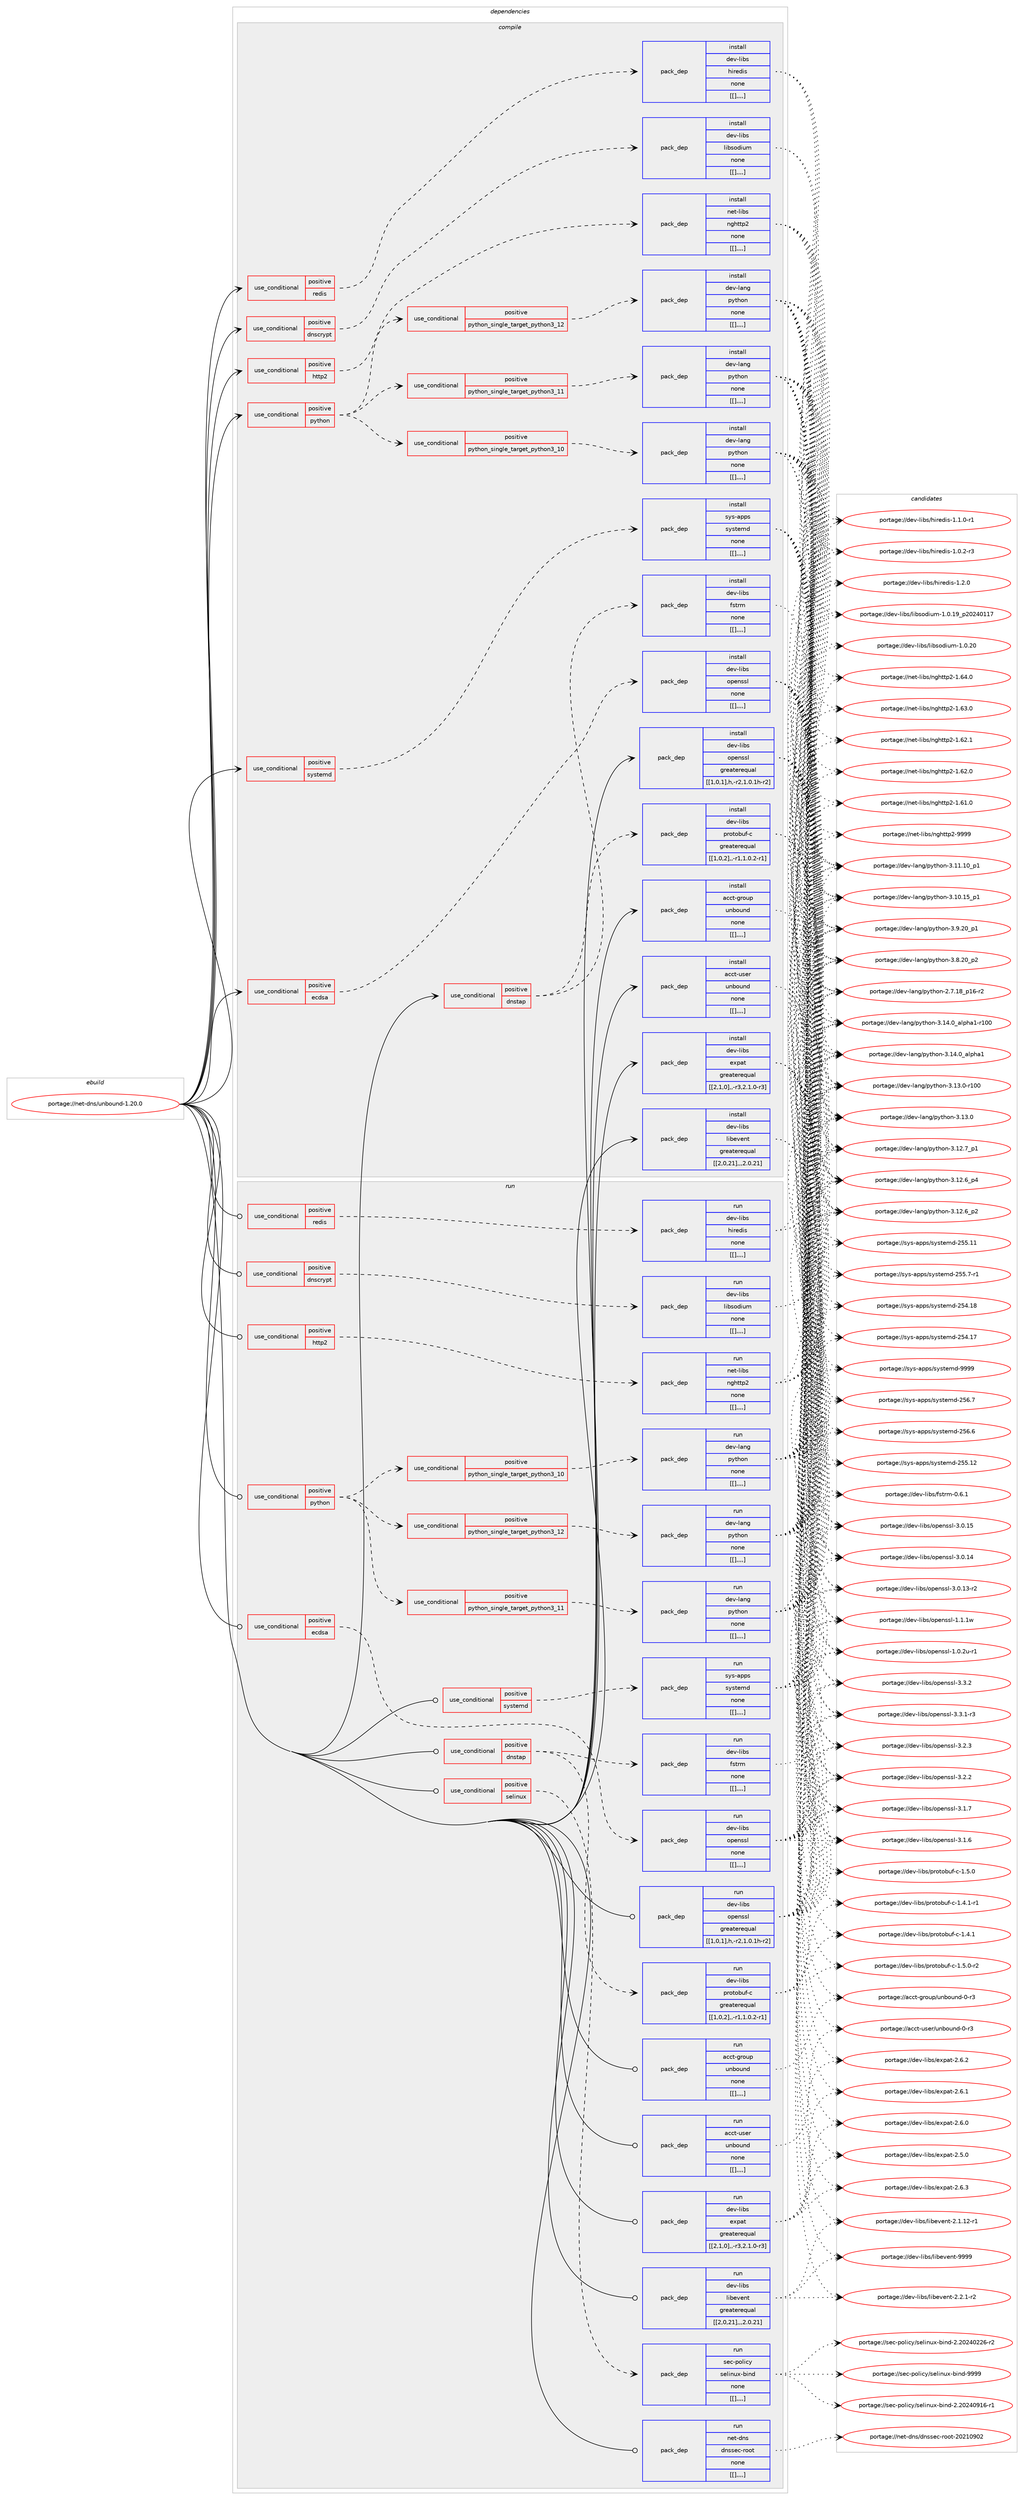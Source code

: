 digraph prolog {

# *************
# Graph options
# *************

newrank=true;
concentrate=true;
compound=true;
graph [rankdir=LR,fontname=Helvetica,fontsize=10,ranksep=1.5];#, ranksep=2.5, nodesep=0.2];
edge  [arrowhead=vee];
node  [fontname=Helvetica,fontsize=10];

# **********
# The ebuild
# **********

subgraph cluster_leftcol {
color=gray;
label=<<i>ebuild</i>>;
id [label="portage://net-dns/unbound-1.20.0", color=red, width=4, href="../net-dns/unbound-1.20.0.svg"];
}

# ****************
# The dependencies
# ****************

subgraph cluster_midcol {
color=gray;
label=<<i>dependencies</i>>;
subgraph cluster_compile {
fillcolor="#eeeeee";
style=filled;
label=<<i>compile</i>>;
subgraph cond96614 {
dependency370326 [label=<<TABLE BORDER="0" CELLBORDER="1" CELLSPACING="0" CELLPADDING="4"><TR><TD ROWSPAN="3" CELLPADDING="10">use_conditional</TD></TR><TR><TD>positive</TD></TR><TR><TD>dnscrypt</TD></TR></TABLE>>, shape=none, color=red];
subgraph pack270837 {
dependency370350 [label=<<TABLE BORDER="0" CELLBORDER="1" CELLSPACING="0" CELLPADDING="4" WIDTH="220"><TR><TD ROWSPAN="6" CELLPADDING="30">pack_dep</TD></TR><TR><TD WIDTH="110">install</TD></TR><TR><TD>dev-libs</TD></TR><TR><TD>libsodium</TD></TR><TR><TD>none</TD></TR><TR><TD>[[],,,,]</TD></TR></TABLE>>, shape=none, color=blue];
}
dependency370326:e -> dependency370350:w [weight=20,style="dashed",arrowhead="vee"];
}
id:e -> dependency370326:w [weight=20,style="solid",arrowhead="vee"];
subgraph cond96626 {
dependency370406 [label=<<TABLE BORDER="0" CELLBORDER="1" CELLSPACING="0" CELLPADDING="4"><TR><TD ROWSPAN="3" CELLPADDING="10">use_conditional</TD></TR><TR><TD>positive</TD></TR><TR><TD>dnstap</TD></TR></TABLE>>, shape=none, color=red];
subgraph pack270899 {
dependency370478 [label=<<TABLE BORDER="0" CELLBORDER="1" CELLSPACING="0" CELLPADDING="4" WIDTH="220"><TR><TD ROWSPAN="6" CELLPADDING="30">pack_dep</TD></TR><TR><TD WIDTH="110">install</TD></TR><TR><TD>dev-libs</TD></TR><TR><TD>fstrm</TD></TR><TR><TD>none</TD></TR><TR><TD>[[],,,,]</TD></TR></TABLE>>, shape=none, color=blue];
}
dependency370406:e -> dependency370478:w [weight=20,style="dashed",arrowhead="vee"];
subgraph pack270961 {
dependency370596 [label=<<TABLE BORDER="0" CELLBORDER="1" CELLSPACING="0" CELLPADDING="4" WIDTH="220"><TR><TD ROWSPAN="6" CELLPADDING="30">pack_dep</TD></TR><TR><TD WIDTH="110">install</TD></TR><TR><TD>dev-libs</TD></TR><TR><TD>protobuf-c</TD></TR><TR><TD>greaterequal</TD></TR><TR><TD>[[1,0,2],,-r1,1.0.2-r1]</TD></TR></TABLE>>, shape=none, color=blue];
}
dependency370406:e -> dependency370596:w [weight=20,style="dashed",arrowhead="vee"];
}
id:e -> dependency370406:w [weight=20,style="solid",arrowhead="vee"];
subgraph cond96737 {
dependency370623 [label=<<TABLE BORDER="0" CELLBORDER="1" CELLSPACING="0" CELLPADDING="4"><TR><TD ROWSPAN="3" CELLPADDING="10">use_conditional</TD></TR><TR><TD>positive</TD></TR><TR><TD>ecdsa</TD></TR></TABLE>>, shape=none, color=red];
subgraph pack271025 {
dependency370648 [label=<<TABLE BORDER="0" CELLBORDER="1" CELLSPACING="0" CELLPADDING="4" WIDTH="220"><TR><TD ROWSPAN="6" CELLPADDING="30">pack_dep</TD></TR><TR><TD WIDTH="110">install</TD></TR><TR><TD>dev-libs</TD></TR><TR><TD>openssl</TD></TR><TR><TD>none</TD></TR><TR><TD>[[],,,,]</TD></TR></TABLE>>, shape=none, color=blue];
}
dependency370623:e -> dependency370648:w [weight=20,style="dashed",arrowhead="vee"];
}
id:e -> dependency370623:w [weight=20,style="solid",arrowhead="vee"];
subgraph cond96761 {
dependency370700 [label=<<TABLE BORDER="0" CELLBORDER="1" CELLSPACING="0" CELLPADDING="4"><TR><TD ROWSPAN="3" CELLPADDING="10">use_conditional</TD></TR><TR><TD>positive</TD></TR><TR><TD>http2</TD></TR></TABLE>>, shape=none, color=red];
subgraph pack271069 {
dependency370751 [label=<<TABLE BORDER="0" CELLBORDER="1" CELLSPACING="0" CELLPADDING="4" WIDTH="220"><TR><TD ROWSPAN="6" CELLPADDING="30">pack_dep</TD></TR><TR><TD WIDTH="110">install</TD></TR><TR><TD>net-libs</TD></TR><TR><TD>nghttp2</TD></TR><TR><TD>none</TD></TR><TR><TD>[[],,,,]</TD></TR></TABLE>>, shape=none, color=blue];
}
dependency370700:e -> dependency370751:w [weight=20,style="dashed",arrowhead="vee"];
}
id:e -> dependency370700:w [weight=20,style="solid",arrowhead="vee"];
subgraph cond96795 {
dependency370787 [label=<<TABLE BORDER="0" CELLBORDER="1" CELLSPACING="0" CELLPADDING="4"><TR><TD ROWSPAN="3" CELLPADDING="10">use_conditional</TD></TR><TR><TD>positive</TD></TR><TR><TD>python</TD></TR></TABLE>>, shape=none, color=red];
subgraph cond96806 {
dependency370789 [label=<<TABLE BORDER="0" CELLBORDER="1" CELLSPACING="0" CELLPADDING="4"><TR><TD ROWSPAN="3" CELLPADDING="10">use_conditional</TD></TR><TR><TD>positive</TD></TR><TR><TD>python_single_target_python3_10</TD></TR></TABLE>>, shape=none, color=red];
subgraph pack271127 {
dependency370811 [label=<<TABLE BORDER="0" CELLBORDER="1" CELLSPACING="0" CELLPADDING="4" WIDTH="220"><TR><TD ROWSPAN="6" CELLPADDING="30">pack_dep</TD></TR><TR><TD WIDTH="110">install</TD></TR><TR><TD>dev-lang</TD></TR><TR><TD>python</TD></TR><TR><TD>none</TD></TR><TR><TD>[[],,,,]</TD></TR></TABLE>>, shape=none, color=blue];
}
dependency370789:e -> dependency370811:w [weight=20,style="dashed",arrowhead="vee"];
}
dependency370787:e -> dependency370789:w [weight=20,style="dashed",arrowhead="vee"];
subgraph cond96837 {
dependency370924 [label=<<TABLE BORDER="0" CELLBORDER="1" CELLSPACING="0" CELLPADDING="4"><TR><TD ROWSPAN="3" CELLPADDING="10">use_conditional</TD></TR><TR><TD>positive</TD></TR><TR><TD>python_single_target_python3_11</TD></TR></TABLE>>, shape=none, color=red];
subgraph pack271201 {
dependency371019 [label=<<TABLE BORDER="0" CELLBORDER="1" CELLSPACING="0" CELLPADDING="4" WIDTH="220"><TR><TD ROWSPAN="6" CELLPADDING="30">pack_dep</TD></TR><TR><TD WIDTH="110">install</TD></TR><TR><TD>dev-lang</TD></TR><TR><TD>python</TD></TR><TR><TD>none</TD></TR><TR><TD>[[],,,,]</TD></TR></TABLE>>, shape=none, color=blue];
}
dependency370924:e -> dependency371019:w [weight=20,style="dashed",arrowhead="vee"];
}
dependency370787:e -> dependency370924:w [weight=20,style="dashed",arrowhead="vee"];
subgraph cond96919 {
dependency371114 [label=<<TABLE BORDER="0" CELLBORDER="1" CELLSPACING="0" CELLPADDING="4"><TR><TD ROWSPAN="3" CELLPADDING="10">use_conditional</TD></TR><TR><TD>positive</TD></TR><TR><TD>python_single_target_python3_12</TD></TR></TABLE>>, shape=none, color=red];
subgraph pack271319 {
dependency371133 [label=<<TABLE BORDER="0" CELLBORDER="1" CELLSPACING="0" CELLPADDING="4" WIDTH="220"><TR><TD ROWSPAN="6" CELLPADDING="30">pack_dep</TD></TR><TR><TD WIDTH="110">install</TD></TR><TR><TD>dev-lang</TD></TR><TR><TD>python</TD></TR><TR><TD>none</TD></TR><TR><TD>[[],,,,]</TD></TR></TABLE>>, shape=none, color=blue];
}
dependency371114:e -> dependency371133:w [weight=20,style="dashed",arrowhead="vee"];
}
dependency370787:e -> dependency371114:w [weight=20,style="dashed",arrowhead="vee"];
}
id:e -> dependency370787:w [weight=20,style="solid",arrowhead="vee"];
subgraph cond96934 {
dependency371142 [label=<<TABLE BORDER="0" CELLBORDER="1" CELLSPACING="0" CELLPADDING="4"><TR><TD ROWSPAN="3" CELLPADDING="10">use_conditional</TD></TR><TR><TD>positive</TD></TR><TR><TD>redis</TD></TR></TABLE>>, shape=none, color=red];
subgraph pack271328 {
dependency371161 [label=<<TABLE BORDER="0" CELLBORDER="1" CELLSPACING="0" CELLPADDING="4" WIDTH="220"><TR><TD ROWSPAN="6" CELLPADDING="30">pack_dep</TD></TR><TR><TD WIDTH="110">install</TD></TR><TR><TD>dev-libs</TD></TR><TR><TD>hiredis</TD></TR><TR><TD>none</TD></TR><TR><TD>[[],,,,]</TD></TR></TABLE>>, shape=none, color=blue];
}
dependency371142:e -> dependency371161:w [weight=20,style="dashed",arrowhead="vee"];
}
id:e -> dependency371142:w [weight=20,style="solid",arrowhead="vee"];
subgraph cond96949 {
dependency371170 [label=<<TABLE BORDER="0" CELLBORDER="1" CELLSPACING="0" CELLPADDING="4"><TR><TD ROWSPAN="3" CELLPADDING="10">use_conditional</TD></TR><TR><TD>positive</TD></TR><TR><TD>systemd</TD></TR></TABLE>>, shape=none, color=red];
subgraph pack271356 {
dependency371190 [label=<<TABLE BORDER="0" CELLBORDER="1" CELLSPACING="0" CELLPADDING="4" WIDTH="220"><TR><TD ROWSPAN="6" CELLPADDING="30">pack_dep</TD></TR><TR><TD WIDTH="110">install</TD></TR><TR><TD>sys-apps</TD></TR><TR><TD>systemd</TD></TR><TR><TD>none</TD></TR><TR><TD>[[],,,,]</TD></TR></TABLE>>, shape=none, color=blue];
}
dependency371170:e -> dependency371190:w [weight=20,style="dashed",arrowhead="vee"];
}
id:e -> dependency371170:w [weight=20,style="solid",arrowhead="vee"];
subgraph pack271400 {
dependency371285 [label=<<TABLE BORDER="0" CELLBORDER="1" CELLSPACING="0" CELLPADDING="4" WIDTH="220"><TR><TD ROWSPAN="6" CELLPADDING="30">pack_dep</TD></TR><TR><TD WIDTH="110">install</TD></TR><TR><TD>acct-group</TD></TR><TR><TD>unbound</TD></TR><TR><TD>none</TD></TR><TR><TD>[[],,,,]</TD></TR></TABLE>>, shape=none, color=blue];
}
id:e -> dependency371285:w [weight=20,style="solid",arrowhead="vee"];
subgraph pack271434 {
dependency371326 [label=<<TABLE BORDER="0" CELLBORDER="1" CELLSPACING="0" CELLPADDING="4" WIDTH="220"><TR><TD ROWSPAN="6" CELLPADDING="30">pack_dep</TD></TR><TR><TD WIDTH="110">install</TD></TR><TR><TD>acct-user</TD></TR><TR><TD>unbound</TD></TR><TR><TD>none</TD></TR><TR><TD>[[],,,,]</TD></TR></TABLE>>, shape=none, color=blue];
}
id:e -> dependency371326:w [weight=20,style="solid",arrowhead="vee"];
subgraph pack271463 {
dependency371385 [label=<<TABLE BORDER="0" CELLBORDER="1" CELLSPACING="0" CELLPADDING="4" WIDTH="220"><TR><TD ROWSPAN="6" CELLPADDING="30">pack_dep</TD></TR><TR><TD WIDTH="110">install</TD></TR><TR><TD>dev-libs</TD></TR><TR><TD>expat</TD></TR><TR><TD>greaterequal</TD></TR><TR><TD>[[2,1,0],,-r3,2.1.0-r3]</TD></TR></TABLE>>, shape=none, color=blue];
}
id:e -> dependency371385:w [weight=20,style="solid",arrowhead="vee"];
subgraph pack271495 {
dependency371410 [label=<<TABLE BORDER="0" CELLBORDER="1" CELLSPACING="0" CELLPADDING="4" WIDTH="220"><TR><TD ROWSPAN="6" CELLPADDING="30">pack_dep</TD></TR><TR><TD WIDTH="110">install</TD></TR><TR><TD>dev-libs</TD></TR><TR><TD>libevent</TD></TR><TR><TD>greaterequal</TD></TR><TR><TD>[[2,0,21],,,2.0.21]</TD></TR></TABLE>>, shape=none, color=blue];
}
id:e -> dependency371410:w [weight=20,style="solid",arrowhead="vee"];
subgraph pack271568 {
dependency371508 [label=<<TABLE BORDER="0" CELLBORDER="1" CELLSPACING="0" CELLPADDING="4" WIDTH="220"><TR><TD ROWSPAN="6" CELLPADDING="30">pack_dep</TD></TR><TR><TD WIDTH="110">install</TD></TR><TR><TD>dev-libs</TD></TR><TR><TD>openssl</TD></TR><TR><TD>greaterequal</TD></TR><TR><TD>[[1,0,1],h,-r2,1.0.1h-r2]</TD></TR></TABLE>>, shape=none, color=blue];
}
id:e -> dependency371508:w [weight=20,style="solid",arrowhead="vee"];
}
subgraph cluster_compileandrun {
fillcolor="#eeeeee";
style=filled;
label=<<i>compile and run</i>>;
}
subgraph cluster_run {
fillcolor="#eeeeee";
style=filled;
label=<<i>run</i>>;
subgraph cond97047 {
dependency371525 [label=<<TABLE BORDER="0" CELLBORDER="1" CELLSPACING="0" CELLPADDING="4"><TR><TD ROWSPAN="3" CELLPADDING="10">use_conditional</TD></TR><TR><TD>positive</TD></TR><TR><TD>dnscrypt</TD></TR></TABLE>>, shape=none, color=red];
subgraph pack271593 {
dependency371528 [label=<<TABLE BORDER="0" CELLBORDER="1" CELLSPACING="0" CELLPADDING="4" WIDTH="220"><TR><TD ROWSPAN="6" CELLPADDING="30">pack_dep</TD></TR><TR><TD WIDTH="110">run</TD></TR><TR><TD>dev-libs</TD></TR><TR><TD>libsodium</TD></TR><TR><TD>none</TD></TR><TR><TD>[[],,,,]</TD></TR></TABLE>>, shape=none, color=blue];
}
dependency371525:e -> dependency371528:w [weight=20,style="dashed",arrowhead="vee"];
}
id:e -> dependency371525:w [weight=20,style="solid",arrowhead="odot"];
subgraph cond97052 {
dependency371532 [label=<<TABLE BORDER="0" CELLBORDER="1" CELLSPACING="0" CELLPADDING="4"><TR><TD ROWSPAN="3" CELLPADDING="10">use_conditional</TD></TR><TR><TD>positive</TD></TR><TR><TD>dnstap</TD></TR></TABLE>>, shape=none, color=red];
subgraph pack271598 {
dependency371561 [label=<<TABLE BORDER="0" CELLBORDER="1" CELLSPACING="0" CELLPADDING="4" WIDTH="220"><TR><TD ROWSPAN="6" CELLPADDING="30">pack_dep</TD></TR><TR><TD WIDTH="110">run</TD></TR><TR><TD>dev-libs</TD></TR><TR><TD>fstrm</TD></TR><TR><TD>none</TD></TR><TR><TD>[[],,,,]</TD></TR></TABLE>>, shape=none, color=blue];
}
dependency371532:e -> dependency371561:w [weight=20,style="dashed",arrowhead="vee"];
subgraph pack271633 {
dependency371581 [label=<<TABLE BORDER="0" CELLBORDER="1" CELLSPACING="0" CELLPADDING="4" WIDTH="220"><TR><TD ROWSPAN="6" CELLPADDING="30">pack_dep</TD></TR><TR><TD WIDTH="110">run</TD></TR><TR><TD>dev-libs</TD></TR><TR><TD>protobuf-c</TD></TR><TR><TD>greaterequal</TD></TR><TR><TD>[[1,0,2],,-r1,1.0.2-r1]</TD></TR></TABLE>>, shape=none, color=blue];
}
dependency371532:e -> dependency371581:w [weight=20,style="dashed",arrowhead="vee"];
}
id:e -> dependency371532:w [weight=20,style="solid",arrowhead="odot"];
subgraph cond97065 {
dependency371627 [label=<<TABLE BORDER="0" CELLBORDER="1" CELLSPACING="0" CELLPADDING="4"><TR><TD ROWSPAN="3" CELLPADDING="10">use_conditional</TD></TR><TR><TD>positive</TD></TR><TR><TD>ecdsa</TD></TR></TABLE>>, shape=none, color=red];
subgraph pack271673 {
dependency371662 [label=<<TABLE BORDER="0" CELLBORDER="1" CELLSPACING="0" CELLPADDING="4" WIDTH="220"><TR><TD ROWSPAN="6" CELLPADDING="30">pack_dep</TD></TR><TR><TD WIDTH="110">run</TD></TR><TR><TD>dev-libs</TD></TR><TR><TD>openssl</TD></TR><TR><TD>none</TD></TR><TR><TD>[[],,,,]</TD></TR></TABLE>>, shape=none, color=blue];
}
dependency371627:e -> dependency371662:w [weight=20,style="dashed",arrowhead="vee"];
}
id:e -> dependency371627:w [weight=20,style="solid",arrowhead="odot"];
subgraph cond97101 {
dependency371705 [label=<<TABLE BORDER="0" CELLBORDER="1" CELLSPACING="0" CELLPADDING="4"><TR><TD ROWSPAN="3" CELLPADDING="10">use_conditional</TD></TR><TR><TD>positive</TD></TR><TR><TD>http2</TD></TR></TABLE>>, shape=none, color=red];
subgraph pack271716 {
dependency371760 [label=<<TABLE BORDER="0" CELLBORDER="1" CELLSPACING="0" CELLPADDING="4" WIDTH="220"><TR><TD ROWSPAN="6" CELLPADDING="30">pack_dep</TD></TR><TR><TD WIDTH="110">run</TD></TR><TR><TD>net-libs</TD></TR><TR><TD>nghttp2</TD></TR><TR><TD>none</TD></TR><TR><TD>[[],,,,]</TD></TR></TABLE>>, shape=none, color=blue];
}
dependency371705:e -> dependency371760:w [weight=20,style="dashed",arrowhead="vee"];
}
id:e -> dependency371705:w [weight=20,style="solid",arrowhead="odot"];
subgraph cond97131 {
dependency371771 [label=<<TABLE BORDER="0" CELLBORDER="1" CELLSPACING="0" CELLPADDING="4"><TR><TD ROWSPAN="3" CELLPADDING="10">use_conditional</TD></TR><TR><TD>positive</TD></TR><TR><TD>python</TD></TR></TABLE>>, shape=none, color=red];
subgraph cond97133 {
dependency371823 [label=<<TABLE BORDER="0" CELLBORDER="1" CELLSPACING="0" CELLPADDING="4"><TR><TD ROWSPAN="3" CELLPADDING="10">use_conditional</TD></TR><TR><TD>positive</TD></TR><TR><TD>python_single_target_python3_10</TD></TR></TABLE>>, shape=none, color=red];
subgraph pack271784 {
dependency371824 [label=<<TABLE BORDER="0" CELLBORDER="1" CELLSPACING="0" CELLPADDING="4" WIDTH="220"><TR><TD ROWSPAN="6" CELLPADDING="30">pack_dep</TD></TR><TR><TD WIDTH="110">run</TD></TR><TR><TD>dev-lang</TD></TR><TR><TD>python</TD></TR><TR><TD>none</TD></TR><TR><TD>[[],,,,]</TD></TR></TABLE>>, shape=none, color=blue];
}
dependency371823:e -> dependency371824:w [weight=20,style="dashed",arrowhead="vee"];
}
dependency371771:e -> dependency371823:w [weight=20,style="dashed",arrowhead="vee"];
subgraph cond97153 {
dependency371826 [label=<<TABLE BORDER="0" CELLBORDER="1" CELLSPACING="0" CELLPADDING="4"><TR><TD ROWSPAN="3" CELLPADDING="10">use_conditional</TD></TR><TR><TD>positive</TD></TR><TR><TD>python_single_target_python3_11</TD></TR></TABLE>>, shape=none, color=red];
subgraph pack271789 {
dependency371841 [label=<<TABLE BORDER="0" CELLBORDER="1" CELLSPACING="0" CELLPADDING="4" WIDTH="220"><TR><TD ROWSPAN="6" CELLPADDING="30">pack_dep</TD></TR><TR><TD WIDTH="110">run</TD></TR><TR><TD>dev-lang</TD></TR><TR><TD>python</TD></TR><TR><TD>none</TD></TR><TR><TD>[[],,,,]</TD></TR></TABLE>>, shape=none, color=blue];
}
dependency371826:e -> dependency371841:w [weight=20,style="dashed",arrowhead="vee"];
}
dependency371771:e -> dependency371826:w [weight=20,style="dashed",arrowhead="vee"];
subgraph cond97164 {
dependency371877 [label=<<TABLE BORDER="0" CELLBORDER="1" CELLSPACING="0" CELLPADDING="4"><TR><TD ROWSPAN="3" CELLPADDING="10">use_conditional</TD></TR><TR><TD>positive</TD></TR><TR><TD>python_single_target_python3_12</TD></TR></TABLE>>, shape=none, color=red];
subgraph pack271833 {
dependency371912 [label=<<TABLE BORDER="0" CELLBORDER="1" CELLSPACING="0" CELLPADDING="4" WIDTH="220"><TR><TD ROWSPAN="6" CELLPADDING="30">pack_dep</TD></TR><TR><TD WIDTH="110">run</TD></TR><TR><TD>dev-lang</TD></TR><TR><TD>python</TD></TR><TR><TD>none</TD></TR><TR><TD>[[],,,,]</TD></TR></TABLE>>, shape=none, color=blue];
}
dependency371877:e -> dependency371912:w [weight=20,style="dashed",arrowhead="vee"];
}
dependency371771:e -> dependency371877:w [weight=20,style="dashed",arrowhead="vee"];
}
id:e -> dependency371771:w [weight=20,style="solid",arrowhead="odot"];
subgraph cond97186 {
dependency371934 [label=<<TABLE BORDER="0" CELLBORDER="1" CELLSPACING="0" CELLPADDING="4"><TR><TD ROWSPAN="3" CELLPADDING="10">use_conditional</TD></TR><TR><TD>positive</TD></TR><TR><TD>redis</TD></TR></TABLE>>, shape=none, color=red];
subgraph pack271853 {
dependency371937 [label=<<TABLE BORDER="0" CELLBORDER="1" CELLSPACING="0" CELLPADDING="4" WIDTH="220"><TR><TD ROWSPAN="6" CELLPADDING="30">pack_dep</TD></TR><TR><TD WIDTH="110">run</TD></TR><TR><TD>dev-libs</TD></TR><TR><TD>hiredis</TD></TR><TR><TD>none</TD></TR><TR><TD>[[],,,,]</TD></TR></TABLE>>, shape=none, color=blue];
}
dependency371934:e -> dependency371937:w [weight=20,style="dashed",arrowhead="vee"];
}
id:e -> dependency371934:w [weight=20,style="solid",arrowhead="odot"];
subgraph cond97198 {
dependency371953 [label=<<TABLE BORDER="0" CELLBORDER="1" CELLSPACING="0" CELLPADDING="4"><TR><TD ROWSPAN="3" CELLPADDING="10">use_conditional</TD></TR><TR><TD>positive</TD></TR><TR><TD>selinux</TD></TR></TABLE>>, shape=none, color=red];
subgraph pack271874 {
dependency371989 [label=<<TABLE BORDER="0" CELLBORDER="1" CELLSPACING="0" CELLPADDING="4" WIDTH="220"><TR><TD ROWSPAN="6" CELLPADDING="30">pack_dep</TD></TR><TR><TD WIDTH="110">run</TD></TR><TR><TD>sec-policy</TD></TR><TR><TD>selinux-bind</TD></TR><TR><TD>none</TD></TR><TR><TD>[[],,,,]</TD></TR></TABLE>>, shape=none, color=blue];
}
dependency371953:e -> dependency371989:w [weight=20,style="dashed",arrowhead="vee"];
}
id:e -> dependency371953:w [weight=20,style="solid",arrowhead="odot"];
subgraph cond97212 {
dependency372021 [label=<<TABLE BORDER="0" CELLBORDER="1" CELLSPACING="0" CELLPADDING="4"><TR><TD ROWSPAN="3" CELLPADDING="10">use_conditional</TD></TR><TR><TD>positive</TD></TR><TR><TD>systemd</TD></TR></TABLE>>, shape=none, color=red];
subgraph pack271913 {
dependency372045 [label=<<TABLE BORDER="0" CELLBORDER="1" CELLSPACING="0" CELLPADDING="4" WIDTH="220"><TR><TD ROWSPAN="6" CELLPADDING="30">pack_dep</TD></TR><TR><TD WIDTH="110">run</TD></TR><TR><TD>sys-apps</TD></TR><TR><TD>systemd</TD></TR><TR><TD>none</TD></TR><TR><TD>[[],,,,]</TD></TR></TABLE>>, shape=none, color=blue];
}
dependency372021:e -> dependency372045:w [weight=20,style="dashed",arrowhead="vee"];
}
id:e -> dependency372021:w [weight=20,style="solid",arrowhead="odot"];
subgraph pack271939 {
dependency372078 [label=<<TABLE BORDER="0" CELLBORDER="1" CELLSPACING="0" CELLPADDING="4" WIDTH="220"><TR><TD ROWSPAN="6" CELLPADDING="30">pack_dep</TD></TR><TR><TD WIDTH="110">run</TD></TR><TR><TD>acct-group</TD></TR><TR><TD>unbound</TD></TR><TR><TD>none</TD></TR><TR><TD>[[],,,,]</TD></TR></TABLE>>, shape=none, color=blue];
}
id:e -> dependency372078:w [weight=20,style="solid",arrowhead="odot"];
subgraph pack271963 {
dependency372092 [label=<<TABLE BORDER="0" CELLBORDER="1" CELLSPACING="0" CELLPADDING="4" WIDTH="220"><TR><TD ROWSPAN="6" CELLPADDING="30">pack_dep</TD></TR><TR><TD WIDTH="110">run</TD></TR><TR><TD>acct-user</TD></TR><TR><TD>unbound</TD></TR><TR><TD>none</TD></TR><TR><TD>[[],,,,]</TD></TR></TABLE>>, shape=none, color=blue];
}
id:e -> dependency372092:w [weight=20,style="solid",arrowhead="odot"];
subgraph pack271965 {
dependency372107 [label=<<TABLE BORDER="0" CELLBORDER="1" CELLSPACING="0" CELLPADDING="4" WIDTH="220"><TR><TD ROWSPAN="6" CELLPADDING="30">pack_dep</TD></TR><TR><TD WIDTH="110">run</TD></TR><TR><TD>dev-libs</TD></TR><TR><TD>expat</TD></TR><TR><TD>greaterequal</TD></TR><TR><TD>[[2,1,0],,-r3,2.1.0-r3]</TD></TR></TABLE>>, shape=none, color=blue];
}
id:e -> dependency372107:w [weight=20,style="solid",arrowhead="odot"];
subgraph pack271989 {
dependency372134 [label=<<TABLE BORDER="0" CELLBORDER="1" CELLSPACING="0" CELLPADDING="4" WIDTH="220"><TR><TD ROWSPAN="6" CELLPADDING="30">pack_dep</TD></TR><TR><TD WIDTH="110">run</TD></TR><TR><TD>dev-libs</TD></TR><TR><TD>libevent</TD></TR><TR><TD>greaterequal</TD></TR><TR><TD>[[2,0,21],,,2.0.21]</TD></TR></TABLE>>, shape=none, color=blue];
}
id:e -> dependency372134:w [weight=20,style="solid",arrowhead="odot"];
subgraph pack271991 {
dependency372137 [label=<<TABLE BORDER="0" CELLBORDER="1" CELLSPACING="0" CELLPADDING="4" WIDTH="220"><TR><TD ROWSPAN="6" CELLPADDING="30">pack_dep</TD></TR><TR><TD WIDTH="110">run</TD></TR><TR><TD>dev-libs</TD></TR><TR><TD>openssl</TD></TR><TR><TD>greaterequal</TD></TR><TR><TD>[[1,0,1],h,-r2,1.0.1h-r2]</TD></TR></TABLE>>, shape=none, color=blue];
}
id:e -> dependency372137:w [weight=20,style="solid",arrowhead="odot"];
subgraph pack271993 {
dependency372140 [label=<<TABLE BORDER="0" CELLBORDER="1" CELLSPACING="0" CELLPADDING="4" WIDTH="220"><TR><TD ROWSPAN="6" CELLPADDING="30">pack_dep</TD></TR><TR><TD WIDTH="110">run</TD></TR><TR><TD>net-dns</TD></TR><TR><TD>dnssec-root</TD></TR><TR><TD>none</TD></TR><TR><TD>[[],,,,]</TD></TR></TABLE>>, shape=none, color=blue];
}
id:e -> dependency372140:w [weight=20,style="solid",arrowhead="odot"];
}
}

# **************
# The candidates
# **************

subgraph cluster_choices {
rank=same;
color=gray;
label=<<i>candidates</i>>;

subgraph choice270248 {
color=black;
nodesep=1;
choice1001011184510810598115471081059811511110010511710945494648465048 [label="portage://dev-libs/libsodium-1.0.20", color=red, width=4,href="../dev-libs/libsodium-1.0.20.svg"];
choice1001011184510810598115471081059811511110010511710945494648464957951125048505248494955 [label="portage://dev-libs/libsodium-1.0.19_p20240117", color=red, width=4,href="../dev-libs/libsodium-1.0.19_p20240117.svg"];
dependency370350:e -> choice1001011184510810598115471081059811511110010511710945494648465048:w [style=dotted,weight="100"];
dependency370350:e -> choice1001011184510810598115471081059811511110010511710945494648464957951125048505248494955:w [style=dotted,weight="100"];
}
subgraph choice270365 {
color=black;
nodesep=1;
choice100101118451081059811547102115116114109454846544649 [label="portage://dev-libs/fstrm-0.6.1", color=red, width=4,href="../dev-libs/fstrm-0.6.1.svg"];
dependency370478:e -> choice100101118451081059811547102115116114109454846544649:w [style=dotted,weight="100"];
}
subgraph choice270369 {
color=black;
nodesep=1;
choice1001011184510810598115471121141111161119811710245994549465346484511450 [label="portage://dev-libs/protobuf-c-1.5.0-r2", color=red, width=4,href="../dev-libs/protobuf-c-1.5.0-r2.svg"];
choice100101118451081059811547112114111116111981171024599454946534648 [label="portage://dev-libs/protobuf-c-1.5.0", color=red, width=4,href="../dev-libs/protobuf-c-1.5.0.svg"];
choice1001011184510810598115471121141111161119811710245994549465246494511449 [label="portage://dev-libs/protobuf-c-1.4.1-r1", color=red, width=4,href="../dev-libs/protobuf-c-1.4.1-r1.svg"];
choice100101118451081059811547112114111116111981171024599454946524649 [label="portage://dev-libs/protobuf-c-1.4.1", color=red, width=4,href="../dev-libs/protobuf-c-1.4.1.svg"];
dependency370596:e -> choice1001011184510810598115471121141111161119811710245994549465346484511450:w [style=dotted,weight="100"];
dependency370596:e -> choice100101118451081059811547112114111116111981171024599454946534648:w [style=dotted,weight="100"];
dependency370596:e -> choice1001011184510810598115471121141111161119811710245994549465246494511449:w [style=dotted,weight="100"];
dependency370596:e -> choice100101118451081059811547112114111116111981171024599454946524649:w [style=dotted,weight="100"];
}
subgraph choice270394 {
color=black;
nodesep=1;
choice100101118451081059811547111112101110115115108455146514650 [label="portage://dev-libs/openssl-3.3.2", color=red, width=4,href="../dev-libs/openssl-3.3.2.svg"];
choice1001011184510810598115471111121011101151151084551465146494511451 [label="portage://dev-libs/openssl-3.3.1-r3", color=red, width=4,href="../dev-libs/openssl-3.3.1-r3.svg"];
choice100101118451081059811547111112101110115115108455146504651 [label="portage://dev-libs/openssl-3.2.3", color=red, width=4,href="../dev-libs/openssl-3.2.3.svg"];
choice100101118451081059811547111112101110115115108455146504650 [label="portage://dev-libs/openssl-3.2.2", color=red, width=4,href="../dev-libs/openssl-3.2.2.svg"];
choice100101118451081059811547111112101110115115108455146494655 [label="portage://dev-libs/openssl-3.1.7", color=red, width=4,href="../dev-libs/openssl-3.1.7.svg"];
choice100101118451081059811547111112101110115115108455146494654 [label="portage://dev-libs/openssl-3.1.6", color=red, width=4,href="../dev-libs/openssl-3.1.6.svg"];
choice10010111845108105981154711111210111011511510845514648464953 [label="portage://dev-libs/openssl-3.0.15", color=red, width=4,href="../dev-libs/openssl-3.0.15.svg"];
choice10010111845108105981154711111210111011511510845514648464952 [label="portage://dev-libs/openssl-3.0.14", color=red, width=4,href="../dev-libs/openssl-3.0.14.svg"];
choice100101118451081059811547111112101110115115108455146484649514511450 [label="portage://dev-libs/openssl-3.0.13-r2", color=red, width=4,href="../dev-libs/openssl-3.0.13-r2.svg"];
choice100101118451081059811547111112101110115115108454946494649119 [label="portage://dev-libs/openssl-1.1.1w", color=red, width=4,href="../dev-libs/openssl-1.1.1w.svg"];
choice1001011184510810598115471111121011101151151084549464846501174511449 [label="portage://dev-libs/openssl-1.0.2u-r1", color=red, width=4,href="../dev-libs/openssl-1.0.2u-r1.svg"];
dependency370648:e -> choice100101118451081059811547111112101110115115108455146514650:w [style=dotted,weight="100"];
dependency370648:e -> choice1001011184510810598115471111121011101151151084551465146494511451:w [style=dotted,weight="100"];
dependency370648:e -> choice100101118451081059811547111112101110115115108455146504651:w [style=dotted,weight="100"];
dependency370648:e -> choice100101118451081059811547111112101110115115108455146504650:w [style=dotted,weight="100"];
dependency370648:e -> choice100101118451081059811547111112101110115115108455146494655:w [style=dotted,weight="100"];
dependency370648:e -> choice100101118451081059811547111112101110115115108455146494654:w [style=dotted,weight="100"];
dependency370648:e -> choice10010111845108105981154711111210111011511510845514648464953:w [style=dotted,weight="100"];
dependency370648:e -> choice10010111845108105981154711111210111011511510845514648464952:w [style=dotted,weight="100"];
dependency370648:e -> choice100101118451081059811547111112101110115115108455146484649514511450:w [style=dotted,weight="100"];
dependency370648:e -> choice100101118451081059811547111112101110115115108454946494649119:w [style=dotted,weight="100"];
dependency370648:e -> choice1001011184510810598115471111121011101151151084549464846501174511449:w [style=dotted,weight="100"];
}
subgraph choice270407 {
color=black;
nodesep=1;
choice110101116451081059811547110103104116116112504557575757 [label="portage://net-libs/nghttp2-9999", color=red, width=4,href="../net-libs/nghttp2-9999.svg"];
choice1101011164510810598115471101031041161161125045494654524648 [label="portage://net-libs/nghttp2-1.64.0", color=red, width=4,href="../net-libs/nghttp2-1.64.0.svg"];
choice1101011164510810598115471101031041161161125045494654514648 [label="portage://net-libs/nghttp2-1.63.0", color=red, width=4,href="../net-libs/nghttp2-1.63.0.svg"];
choice1101011164510810598115471101031041161161125045494654504649 [label="portage://net-libs/nghttp2-1.62.1", color=red, width=4,href="../net-libs/nghttp2-1.62.1.svg"];
choice1101011164510810598115471101031041161161125045494654504648 [label="portage://net-libs/nghttp2-1.62.0", color=red, width=4,href="../net-libs/nghttp2-1.62.0.svg"];
choice1101011164510810598115471101031041161161125045494654494648 [label="portage://net-libs/nghttp2-1.61.0", color=red, width=4,href="../net-libs/nghttp2-1.61.0.svg"];
dependency370751:e -> choice110101116451081059811547110103104116116112504557575757:w [style=dotted,weight="100"];
dependency370751:e -> choice1101011164510810598115471101031041161161125045494654524648:w [style=dotted,weight="100"];
dependency370751:e -> choice1101011164510810598115471101031041161161125045494654514648:w [style=dotted,weight="100"];
dependency370751:e -> choice1101011164510810598115471101031041161161125045494654504649:w [style=dotted,weight="100"];
dependency370751:e -> choice1101011164510810598115471101031041161161125045494654504648:w [style=dotted,weight="100"];
dependency370751:e -> choice1101011164510810598115471101031041161161125045494654494648:w [style=dotted,weight="100"];
}
subgraph choice270435 {
color=black;
nodesep=1;
choice100101118451089711010347112121116104111110455146495246489597108112104974945114494848 [label="portage://dev-lang/python-3.14.0_alpha1-r100", color=red, width=4,href="../dev-lang/python-3.14.0_alpha1-r100.svg"];
choice1001011184510897110103471121211161041111104551464952464895971081121049749 [label="portage://dev-lang/python-3.14.0_alpha1", color=red, width=4,href="../dev-lang/python-3.14.0_alpha1.svg"];
choice1001011184510897110103471121211161041111104551464951464845114494848 [label="portage://dev-lang/python-3.13.0-r100", color=red, width=4,href="../dev-lang/python-3.13.0-r100.svg"];
choice10010111845108971101034711212111610411111045514649514648 [label="portage://dev-lang/python-3.13.0", color=red, width=4,href="../dev-lang/python-3.13.0.svg"];
choice100101118451089711010347112121116104111110455146495046559511249 [label="portage://dev-lang/python-3.12.7_p1", color=red, width=4,href="../dev-lang/python-3.12.7_p1.svg"];
choice100101118451089711010347112121116104111110455146495046549511252 [label="portage://dev-lang/python-3.12.6_p4", color=red, width=4,href="../dev-lang/python-3.12.6_p4.svg"];
choice100101118451089711010347112121116104111110455146495046549511250 [label="portage://dev-lang/python-3.12.6_p2", color=red, width=4,href="../dev-lang/python-3.12.6_p2.svg"];
choice10010111845108971101034711212111610411111045514649494649489511249 [label="portage://dev-lang/python-3.11.10_p1", color=red, width=4,href="../dev-lang/python-3.11.10_p1.svg"];
choice10010111845108971101034711212111610411111045514649484649539511249 [label="portage://dev-lang/python-3.10.15_p1", color=red, width=4,href="../dev-lang/python-3.10.15_p1.svg"];
choice100101118451089711010347112121116104111110455146574650489511249 [label="portage://dev-lang/python-3.9.20_p1", color=red, width=4,href="../dev-lang/python-3.9.20_p1.svg"];
choice100101118451089711010347112121116104111110455146564650489511250 [label="portage://dev-lang/python-3.8.20_p2", color=red, width=4,href="../dev-lang/python-3.8.20_p2.svg"];
choice100101118451089711010347112121116104111110455046554649569511249544511450 [label="portage://dev-lang/python-2.7.18_p16-r2", color=red, width=4,href="../dev-lang/python-2.7.18_p16-r2.svg"];
dependency370811:e -> choice100101118451089711010347112121116104111110455146495246489597108112104974945114494848:w [style=dotted,weight="100"];
dependency370811:e -> choice1001011184510897110103471121211161041111104551464952464895971081121049749:w [style=dotted,weight="100"];
dependency370811:e -> choice1001011184510897110103471121211161041111104551464951464845114494848:w [style=dotted,weight="100"];
dependency370811:e -> choice10010111845108971101034711212111610411111045514649514648:w [style=dotted,weight="100"];
dependency370811:e -> choice100101118451089711010347112121116104111110455146495046559511249:w [style=dotted,weight="100"];
dependency370811:e -> choice100101118451089711010347112121116104111110455146495046549511252:w [style=dotted,weight="100"];
dependency370811:e -> choice100101118451089711010347112121116104111110455146495046549511250:w [style=dotted,weight="100"];
dependency370811:e -> choice10010111845108971101034711212111610411111045514649494649489511249:w [style=dotted,weight="100"];
dependency370811:e -> choice10010111845108971101034711212111610411111045514649484649539511249:w [style=dotted,weight="100"];
dependency370811:e -> choice100101118451089711010347112121116104111110455146574650489511249:w [style=dotted,weight="100"];
dependency370811:e -> choice100101118451089711010347112121116104111110455146564650489511250:w [style=dotted,weight="100"];
dependency370811:e -> choice100101118451089711010347112121116104111110455046554649569511249544511450:w [style=dotted,weight="100"];
}
subgraph choice270454 {
color=black;
nodesep=1;
choice100101118451089711010347112121116104111110455146495246489597108112104974945114494848 [label="portage://dev-lang/python-3.14.0_alpha1-r100", color=red, width=4,href="../dev-lang/python-3.14.0_alpha1-r100.svg"];
choice1001011184510897110103471121211161041111104551464952464895971081121049749 [label="portage://dev-lang/python-3.14.0_alpha1", color=red, width=4,href="../dev-lang/python-3.14.0_alpha1.svg"];
choice1001011184510897110103471121211161041111104551464951464845114494848 [label="portage://dev-lang/python-3.13.0-r100", color=red, width=4,href="../dev-lang/python-3.13.0-r100.svg"];
choice10010111845108971101034711212111610411111045514649514648 [label="portage://dev-lang/python-3.13.0", color=red, width=4,href="../dev-lang/python-3.13.0.svg"];
choice100101118451089711010347112121116104111110455146495046559511249 [label="portage://dev-lang/python-3.12.7_p1", color=red, width=4,href="../dev-lang/python-3.12.7_p1.svg"];
choice100101118451089711010347112121116104111110455146495046549511252 [label="portage://dev-lang/python-3.12.6_p4", color=red, width=4,href="../dev-lang/python-3.12.6_p4.svg"];
choice100101118451089711010347112121116104111110455146495046549511250 [label="portage://dev-lang/python-3.12.6_p2", color=red, width=4,href="../dev-lang/python-3.12.6_p2.svg"];
choice10010111845108971101034711212111610411111045514649494649489511249 [label="portage://dev-lang/python-3.11.10_p1", color=red, width=4,href="../dev-lang/python-3.11.10_p1.svg"];
choice10010111845108971101034711212111610411111045514649484649539511249 [label="portage://dev-lang/python-3.10.15_p1", color=red, width=4,href="../dev-lang/python-3.10.15_p1.svg"];
choice100101118451089711010347112121116104111110455146574650489511249 [label="portage://dev-lang/python-3.9.20_p1", color=red, width=4,href="../dev-lang/python-3.9.20_p1.svg"];
choice100101118451089711010347112121116104111110455146564650489511250 [label="portage://dev-lang/python-3.8.20_p2", color=red, width=4,href="../dev-lang/python-3.8.20_p2.svg"];
choice100101118451089711010347112121116104111110455046554649569511249544511450 [label="portage://dev-lang/python-2.7.18_p16-r2", color=red, width=4,href="../dev-lang/python-2.7.18_p16-r2.svg"];
dependency371019:e -> choice100101118451089711010347112121116104111110455146495246489597108112104974945114494848:w [style=dotted,weight="100"];
dependency371019:e -> choice1001011184510897110103471121211161041111104551464952464895971081121049749:w [style=dotted,weight="100"];
dependency371019:e -> choice1001011184510897110103471121211161041111104551464951464845114494848:w [style=dotted,weight="100"];
dependency371019:e -> choice10010111845108971101034711212111610411111045514649514648:w [style=dotted,weight="100"];
dependency371019:e -> choice100101118451089711010347112121116104111110455146495046559511249:w [style=dotted,weight="100"];
dependency371019:e -> choice100101118451089711010347112121116104111110455146495046549511252:w [style=dotted,weight="100"];
dependency371019:e -> choice100101118451089711010347112121116104111110455146495046549511250:w [style=dotted,weight="100"];
dependency371019:e -> choice10010111845108971101034711212111610411111045514649494649489511249:w [style=dotted,weight="100"];
dependency371019:e -> choice10010111845108971101034711212111610411111045514649484649539511249:w [style=dotted,weight="100"];
dependency371019:e -> choice100101118451089711010347112121116104111110455146574650489511249:w [style=dotted,weight="100"];
dependency371019:e -> choice100101118451089711010347112121116104111110455146564650489511250:w [style=dotted,weight="100"];
dependency371019:e -> choice100101118451089711010347112121116104111110455046554649569511249544511450:w [style=dotted,weight="100"];
}
subgraph choice270478 {
color=black;
nodesep=1;
choice100101118451089711010347112121116104111110455146495246489597108112104974945114494848 [label="portage://dev-lang/python-3.14.0_alpha1-r100", color=red, width=4,href="../dev-lang/python-3.14.0_alpha1-r100.svg"];
choice1001011184510897110103471121211161041111104551464952464895971081121049749 [label="portage://dev-lang/python-3.14.0_alpha1", color=red, width=4,href="../dev-lang/python-3.14.0_alpha1.svg"];
choice1001011184510897110103471121211161041111104551464951464845114494848 [label="portage://dev-lang/python-3.13.0-r100", color=red, width=4,href="../dev-lang/python-3.13.0-r100.svg"];
choice10010111845108971101034711212111610411111045514649514648 [label="portage://dev-lang/python-3.13.0", color=red, width=4,href="../dev-lang/python-3.13.0.svg"];
choice100101118451089711010347112121116104111110455146495046559511249 [label="portage://dev-lang/python-3.12.7_p1", color=red, width=4,href="../dev-lang/python-3.12.7_p1.svg"];
choice100101118451089711010347112121116104111110455146495046549511252 [label="portage://dev-lang/python-3.12.6_p4", color=red, width=4,href="../dev-lang/python-3.12.6_p4.svg"];
choice100101118451089711010347112121116104111110455146495046549511250 [label="portage://dev-lang/python-3.12.6_p2", color=red, width=4,href="../dev-lang/python-3.12.6_p2.svg"];
choice10010111845108971101034711212111610411111045514649494649489511249 [label="portage://dev-lang/python-3.11.10_p1", color=red, width=4,href="../dev-lang/python-3.11.10_p1.svg"];
choice10010111845108971101034711212111610411111045514649484649539511249 [label="portage://dev-lang/python-3.10.15_p1", color=red, width=4,href="../dev-lang/python-3.10.15_p1.svg"];
choice100101118451089711010347112121116104111110455146574650489511249 [label="portage://dev-lang/python-3.9.20_p1", color=red, width=4,href="../dev-lang/python-3.9.20_p1.svg"];
choice100101118451089711010347112121116104111110455146564650489511250 [label="portage://dev-lang/python-3.8.20_p2", color=red, width=4,href="../dev-lang/python-3.8.20_p2.svg"];
choice100101118451089711010347112121116104111110455046554649569511249544511450 [label="portage://dev-lang/python-2.7.18_p16-r2", color=red, width=4,href="../dev-lang/python-2.7.18_p16-r2.svg"];
dependency371133:e -> choice100101118451089711010347112121116104111110455146495246489597108112104974945114494848:w [style=dotted,weight="100"];
dependency371133:e -> choice1001011184510897110103471121211161041111104551464952464895971081121049749:w [style=dotted,weight="100"];
dependency371133:e -> choice1001011184510897110103471121211161041111104551464951464845114494848:w [style=dotted,weight="100"];
dependency371133:e -> choice10010111845108971101034711212111610411111045514649514648:w [style=dotted,weight="100"];
dependency371133:e -> choice100101118451089711010347112121116104111110455146495046559511249:w [style=dotted,weight="100"];
dependency371133:e -> choice100101118451089711010347112121116104111110455146495046549511252:w [style=dotted,weight="100"];
dependency371133:e -> choice100101118451089711010347112121116104111110455146495046549511250:w [style=dotted,weight="100"];
dependency371133:e -> choice10010111845108971101034711212111610411111045514649494649489511249:w [style=dotted,weight="100"];
dependency371133:e -> choice10010111845108971101034711212111610411111045514649484649539511249:w [style=dotted,weight="100"];
dependency371133:e -> choice100101118451089711010347112121116104111110455146574650489511249:w [style=dotted,weight="100"];
dependency371133:e -> choice100101118451089711010347112121116104111110455146564650489511250:w [style=dotted,weight="100"];
dependency371133:e -> choice100101118451089711010347112121116104111110455046554649569511249544511450:w [style=dotted,weight="100"];
}
subgraph choice270493 {
color=black;
nodesep=1;
choice100101118451081059811547104105114101100105115454946504648 [label="portage://dev-libs/hiredis-1.2.0", color=red, width=4,href="../dev-libs/hiredis-1.2.0.svg"];
choice1001011184510810598115471041051141011001051154549464946484511449 [label="portage://dev-libs/hiredis-1.1.0-r1", color=red, width=4,href="../dev-libs/hiredis-1.1.0-r1.svg"];
choice1001011184510810598115471041051141011001051154549464846504511451 [label="portage://dev-libs/hiredis-1.0.2-r3", color=red, width=4,href="../dev-libs/hiredis-1.0.2-r3.svg"];
dependency371161:e -> choice100101118451081059811547104105114101100105115454946504648:w [style=dotted,weight="100"];
dependency371161:e -> choice1001011184510810598115471041051141011001051154549464946484511449:w [style=dotted,weight="100"];
dependency371161:e -> choice1001011184510810598115471041051141011001051154549464846504511451:w [style=dotted,weight="100"];
}
subgraph choice270501 {
color=black;
nodesep=1;
choice1151211154597112112115471151211151161011091004557575757 [label="portage://sys-apps/systemd-9999", color=red, width=4,href="../sys-apps/systemd-9999.svg"];
choice115121115459711211211547115121115116101109100455053544655 [label="portage://sys-apps/systemd-256.7", color=red, width=4,href="../sys-apps/systemd-256.7.svg"];
choice115121115459711211211547115121115116101109100455053544654 [label="portage://sys-apps/systemd-256.6", color=red, width=4,href="../sys-apps/systemd-256.6.svg"];
choice11512111545971121121154711512111511610110910045505353464950 [label="portage://sys-apps/systemd-255.12", color=red, width=4,href="../sys-apps/systemd-255.12.svg"];
choice11512111545971121121154711512111511610110910045505353464949 [label="portage://sys-apps/systemd-255.11", color=red, width=4,href="../sys-apps/systemd-255.11.svg"];
choice1151211154597112112115471151211151161011091004550535346554511449 [label="portage://sys-apps/systemd-255.7-r1", color=red, width=4,href="../sys-apps/systemd-255.7-r1.svg"];
choice11512111545971121121154711512111511610110910045505352464956 [label="portage://sys-apps/systemd-254.18", color=red, width=4,href="../sys-apps/systemd-254.18.svg"];
choice11512111545971121121154711512111511610110910045505352464955 [label="portage://sys-apps/systemd-254.17", color=red, width=4,href="../sys-apps/systemd-254.17.svg"];
dependency371190:e -> choice1151211154597112112115471151211151161011091004557575757:w [style=dotted,weight="100"];
dependency371190:e -> choice115121115459711211211547115121115116101109100455053544655:w [style=dotted,weight="100"];
dependency371190:e -> choice115121115459711211211547115121115116101109100455053544654:w [style=dotted,weight="100"];
dependency371190:e -> choice11512111545971121121154711512111511610110910045505353464950:w [style=dotted,weight="100"];
dependency371190:e -> choice11512111545971121121154711512111511610110910045505353464949:w [style=dotted,weight="100"];
dependency371190:e -> choice1151211154597112112115471151211151161011091004550535346554511449:w [style=dotted,weight="100"];
dependency371190:e -> choice11512111545971121121154711512111511610110910045505352464956:w [style=dotted,weight="100"];
dependency371190:e -> choice11512111545971121121154711512111511610110910045505352464955:w [style=dotted,weight="100"];
}
subgraph choice270514 {
color=black;
nodesep=1;
choice97999911645103114111117112471171109811111711010045484511451 [label="portage://acct-group/unbound-0-r3", color=red, width=4,href="../acct-group/unbound-0-r3.svg"];
dependency371285:e -> choice97999911645103114111117112471171109811111711010045484511451:w [style=dotted,weight="100"];
}
subgraph choice270533 {
color=black;
nodesep=1;
choice97999911645117115101114471171109811111711010045484511451 [label="portage://acct-user/unbound-0-r3", color=red, width=4,href="../acct-user/unbound-0-r3.svg"];
dependency371326:e -> choice97999911645117115101114471171109811111711010045484511451:w [style=dotted,weight="100"];
}
subgraph choice270560 {
color=black;
nodesep=1;
choice10010111845108105981154710112011297116455046544651 [label="portage://dev-libs/expat-2.6.3", color=red, width=4,href="../dev-libs/expat-2.6.3.svg"];
choice10010111845108105981154710112011297116455046544650 [label="portage://dev-libs/expat-2.6.2", color=red, width=4,href="../dev-libs/expat-2.6.2.svg"];
choice10010111845108105981154710112011297116455046544649 [label="portage://dev-libs/expat-2.6.1", color=red, width=4,href="../dev-libs/expat-2.6.1.svg"];
choice10010111845108105981154710112011297116455046544648 [label="portage://dev-libs/expat-2.6.0", color=red, width=4,href="../dev-libs/expat-2.6.0.svg"];
choice10010111845108105981154710112011297116455046534648 [label="portage://dev-libs/expat-2.5.0", color=red, width=4,href="../dev-libs/expat-2.5.0.svg"];
dependency371385:e -> choice10010111845108105981154710112011297116455046544651:w [style=dotted,weight="100"];
dependency371385:e -> choice10010111845108105981154710112011297116455046544650:w [style=dotted,weight="100"];
dependency371385:e -> choice10010111845108105981154710112011297116455046544649:w [style=dotted,weight="100"];
dependency371385:e -> choice10010111845108105981154710112011297116455046544648:w [style=dotted,weight="100"];
dependency371385:e -> choice10010111845108105981154710112011297116455046534648:w [style=dotted,weight="100"];
}
subgraph choice270597 {
color=black;
nodesep=1;
choice100101118451081059811547108105981011181011101164557575757 [label="portage://dev-libs/libevent-9999", color=red, width=4,href="../dev-libs/libevent-9999.svg"];
choice100101118451081059811547108105981011181011101164550465046494511450 [label="portage://dev-libs/libevent-2.2.1-r2", color=red, width=4,href="../dev-libs/libevent-2.2.1-r2.svg"];
choice10010111845108105981154710810598101118101110116455046494649504511449 [label="portage://dev-libs/libevent-2.1.12-r1", color=red, width=4,href="../dev-libs/libevent-2.1.12-r1.svg"];
dependency371410:e -> choice100101118451081059811547108105981011181011101164557575757:w [style=dotted,weight="100"];
dependency371410:e -> choice100101118451081059811547108105981011181011101164550465046494511450:w [style=dotted,weight="100"];
dependency371410:e -> choice10010111845108105981154710810598101118101110116455046494649504511449:w [style=dotted,weight="100"];
}
subgraph choice270601 {
color=black;
nodesep=1;
choice100101118451081059811547111112101110115115108455146514650 [label="portage://dev-libs/openssl-3.3.2", color=red, width=4,href="../dev-libs/openssl-3.3.2.svg"];
choice1001011184510810598115471111121011101151151084551465146494511451 [label="portage://dev-libs/openssl-3.3.1-r3", color=red, width=4,href="../dev-libs/openssl-3.3.1-r3.svg"];
choice100101118451081059811547111112101110115115108455146504651 [label="portage://dev-libs/openssl-3.2.3", color=red, width=4,href="../dev-libs/openssl-3.2.3.svg"];
choice100101118451081059811547111112101110115115108455146504650 [label="portage://dev-libs/openssl-3.2.2", color=red, width=4,href="../dev-libs/openssl-3.2.2.svg"];
choice100101118451081059811547111112101110115115108455146494655 [label="portage://dev-libs/openssl-3.1.7", color=red, width=4,href="../dev-libs/openssl-3.1.7.svg"];
choice100101118451081059811547111112101110115115108455146494654 [label="portage://dev-libs/openssl-3.1.6", color=red, width=4,href="../dev-libs/openssl-3.1.6.svg"];
choice10010111845108105981154711111210111011511510845514648464953 [label="portage://dev-libs/openssl-3.0.15", color=red, width=4,href="../dev-libs/openssl-3.0.15.svg"];
choice10010111845108105981154711111210111011511510845514648464952 [label="portage://dev-libs/openssl-3.0.14", color=red, width=4,href="../dev-libs/openssl-3.0.14.svg"];
choice100101118451081059811547111112101110115115108455146484649514511450 [label="portage://dev-libs/openssl-3.0.13-r2", color=red, width=4,href="../dev-libs/openssl-3.0.13-r2.svg"];
choice100101118451081059811547111112101110115115108454946494649119 [label="portage://dev-libs/openssl-1.1.1w", color=red, width=4,href="../dev-libs/openssl-1.1.1w.svg"];
choice1001011184510810598115471111121011101151151084549464846501174511449 [label="portage://dev-libs/openssl-1.0.2u-r1", color=red, width=4,href="../dev-libs/openssl-1.0.2u-r1.svg"];
dependency371508:e -> choice100101118451081059811547111112101110115115108455146514650:w [style=dotted,weight="100"];
dependency371508:e -> choice1001011184510810598115471111121011101151151084551465146494511451:w [style=dotted,weight="100"];
dependency371508:e -> choice100101118451081059811547111112101110115115108455146504651:w [style=dotted,weight="100"];
dependency371508:e -> choice100101118451081059811547111112101110115115108455146504650:w [style=dotted,weight="100"];
dependency371508:e -> choice100101118451081059811547111112101110115115108455146494655:w [style=dotted,weight="100"];
dependency371508:e -> choice100101118451081059811547111112101110115115108455146494654:w [style=dotted,weight="100"];
dependency371508:e -> choice10010111845108105981154711111210111011511510845514648464953:w [style=dotted,weight="100"];
dependency371508:e -> choice10010111845108105981154711111210111011511510845514648464952:w [style=dotted,weight="100"];
dependency371508:e -> choice100101118451081059811547111112101110115115108455146484649514511450:w [style=dotted,weight="100"];
dependency371508:e -> choice100101118451081059811547111112101110115115108454946494649119:w [style=dotted,weight="100"];
dependency371508:e -> choice1001011184510810598115471111121011101151151084549464846501174511449:w [style=dotted,weight="100"];
}
subgraph choice270616 {
color=black;
nodesep=1;
choice1001011184510810598115471081059811511110010511710945494648465048 [label="portage://dev-libs/libsodium-1.0.20", color=red, width=4,href="../dev-libs/libsodium-1.0.20.svg"];
choice1001011184510810598115471081059811511110010511710945494648464957951125048505248494955 [label="portage://dev-libs/libsodium-1.0.19_p20240117", color=red, width=4,href="../dev-libs/libsodium-1.0.19_p20240117.svg"];
dependency371528:e -> choice1001011184510810598115471081059811511110010511710945494648465048:w [style=dotted,weight="100"];
dependency371528:e -> choice1001011184510810598115471081059811511110010511710945494648464957951125048505248494955:w [style=dotted,weight="100"];
}
subgraph choice270650 {
color=black;
nodesep=1;
choice100101118451081059811547102115116114109454846544649 [label="portage://dev-libs/fstrm-0.6.1", color=red, width=4,href="../dev-libs/fstrm-0.6.1.svg"];
dependency371561:e -> choice100101118451081059811547102115116114109454846544649:w [style=dotted,weight="100"];
}
subgraph choice270680 {
color=black;
nodesep=1;
choice1001011184510810598115471121141111161119811710245994549465346484511450 [label="portage://dev-libs/protobuf-c-1.5.0-r2", color=red, width=4,href="../dev-libs/protobuf-c-1.5.0-r2.svg"];
choice100101118451081059811547112114111116111981171024599454946534648 [label="portage://dev-libs/protobuf-c-1.5.0", color=red, width=4,href="../dev-libs/protobuf-c-1.5.0.svg"];
choice1001011184510810598115471121141111161119811710245994549465246494511449 [label="portage://dev-libs/protobuf-c-1.4.1-r1", color=red, width=4,href="../dev-libs/protobuf-c-1.4.1-r1.svg"];
choice100101118451081059811547112114111116111981171024599454946524649 [label="portage://dev-libs/protobuf-c-1.4.1", color=red, width=4,href="../dev-libs/protobuf-c-1.4.1.svg"];
dependency371581:e -> choice1001011184510810598115471121141111161119811710245994549465346484511450:w [style=dotted,weight="100"];
dependency371581:e -> choice100101118451081059811547112114111116111981171024599454946534648:w [style=dotted,weight="100"];
dependency371581:e -> choice1001011184510810598115471121141111161119811710245994549465246494511449:w [style=dotted,weight="100"];
dependency371581:e -> choice100101118451081059811547112114111116111981171024599454946524649:w [style=dotted,weight="100"];
}
subgraph choice270691 {
color=black;
nodesep=1;
choice100101118451081059811547111112101110115115108455146514650 [label="portage://dev-libs/openssl-3.3.2", color=red, width=4,href="../dev-libs/openssl-3.3.2.svg"];
choice1001011184510810598115471111121011101151151084551465146494511451 [label="portage://dev-libs/openssl-3.3.1-r3", color=red, width=4,href="../dev-libs/openssl-3.3.1-r3.svg"];
choice100101118451081059811547111112101110115115108455146504651 [label="portage://dev-libs/openssl-3.2.3", color=red, width=4,href="../dev-libs/openssl-3.2.3.svg"];
choice100101118451081059811547111112101110115115108455146504650 [label="portage://dev-libs/openssl-3.2.2", color=red, width=4,href="../dev-libs/openssl-3.2.2.svg"];
choice100101118451081059811547111112101110115115108455146494655 [label="portage://dev-libs/openssl-3.1.7", color=red, width=4,href="../dev-libs/openssl-3.1.7.svg"];
choice100101118451081059811547111112101110115115108455146494654 [label="portage://dev-libs/openssl-3.1.6", color=red, width=4,href="../dev-libs/openssl-3.1.6.svg"];
choice10010111845108105981154711111210111011511510845514648464953 [label="portage://dev-libs/openssl-3.0.15", color=red, width=4,href="../dev-libs/openssl-3.0.15.svg"];
choice10010111845108105981154711111210111011511510845514648464952 [label="portage://dev-libs/openssl-3.0.14", color=red, width=4,href="../dev-libs/openssl-3.0.14.svg"];
choice100101118451081059811547111112101110115115108455146484649514511450 [label="portage://dev-libs/openssl-3.0.13-r2", color=red, width=4,href="../dev-libs/openssl-3.0.13-r2.svg"];
choice100101118451081059811547111112101110115115108454946494649119 [label="portage://dev-libs/openssl-1.1.1w", color=red, width=4,href="../dev-libs/openssl-1.1.1w.svg"];
choice1001011184510810598115471111121011101151151084549464846501174511449 [label="portage://dev-libs/openssl-1.0.2u-r1", color=red, width=4,href="../dev-libs/openssl-1.0.2u-r1.svg"];
dependency371662:e -> choice100101118451081059811547111112101110115115108455146514650:w [style=dotted,weight="100"];
dependency371662:e -> choice1001011184510810598115471111121011101151151084551465146494511451:w [style=dotted,weight="100"];
dependency371662:e -> choice100101118451081059811547111112101110115115108455146504651:w [style=dotted,weight="100"];
dependency371662:e -> choice100101118451081059811547111112101110115115108455146504650:w [style=dotted,weight="100"];
dependency371662:e -> choice100101118451081059811547111112101110115115108455146494655:w [style=dotted,weight="100"];
dependency371662:e -> choice100101118451081059811547111112101110115115108455146494654:w [style=dotted,weight="100"];
dependency371662:e -> choice10010111845108105981154711111210111011511510845514648464953:w [style=dotted,weight="100"];
dependency371662:e -> choice10010111845108105981154711111210111011511510845514648464952:w [style=dotted,weight="100"];
dependency371662:e -> choice100101118451081059811547111112101110115115108455146484649514511450:w [style=dotted,weight="100"];
dependency371662:e -> choice100101118451081059811547111112101110115115108454946494649119:w [style=dotted,weight="100"];
dependency371662:e -> choice1001011184510810598115471111121011101151151084549464846501174511449:w [style=dotted,weight="100"];
}
subgraph choice270720 {
color=black;
nodesep=1;
choice110101116451081059811547110103104116116112504557575757 [label="portage://net-libs/nghttp2-9999", color=red, width=4,href="../net-libs/nghttp2-9999.svg"];
choice1101011164510810598115471101031041161161125045494654524648 [label="portage://net-libs/nghttp2-1.64.0", color=red, width=4,href="../net-libs/nghttp2-1.64.0.svg"];
choice1101011164510810598115471101031041161161125045494654514648 [label="portage://net-libs/nghttp2-1.63.0", color=red, width=4,href="../net-libs/nghttp2-1.63.0.svg"];
choice1101011164510810598115471101031041161161125045494654504649 [label="portage://net-libs/nghttp2-1.62.1", color=red, width=4,href="../net-libs/nghttp2-1.62.1.svg"];
choice1101011164510810598115471101031041161161125045494654504648 [label="portage://net-libs/nghttp2-1.62.0", color=red, width=4,href="../net-libs/nghttp2-1.62.0.svg"];
choice1101011164510810598115471101031041161161125045494654494648 [label="portage://net-libs/nghttp2-1.61.0", color=red, width=4,href="../net-libs/nghttp2-1.61.0.svg"];
dependency371760:e -> choice110101116451081059811547110103104116116112504557575757:w [style=dotted,weight="100"];
dependency371760:e -> choice1101011164510810598115471101031041161161125045494654524648:w [style=dotted,weight="100"];
dependency371760:e -> choice1101011164510810598115471101031041161161125045494654514648:w [style=dotted,weight="100"];
dependency371760:e -> choice1101011164510810598115471101031041161161125045494654504649:w [style=dotted,weight="100"];
dependency371760:e -> choice1101011164510810598115471101031041161161125045494654504648:w [style=dotted,weight="100"];
dependency371760:e -> choice1101011164510810598115471101031041161161125045494654494648:w [style=dotted,weight="100"];
}
subgraph choice270847 {
color=black;
nodesep=1;
choice100101118451089711010347112121116104111110455146495246489597108112104974945114494848 [label="portage://dev-lang/python-3.14.0_alpha1-r100", color=red, width=4,href="../dev-lang/python-3.14.0_alpha1-r100.svg"];
choice1001011184510897110103471121211161041111104551464952464895971081121049749 [label="portage://dev-lang/python-3.14.0_alpha1", color=red, width=4,href="../dev-lang/python-3.14.0_alpha1.svg"];
choice1001011184510897110103471121211161041111104551464951464845114494848 [label="portage://dev-lang/python-3.13.0-r100", color=red, width=4,href="../dev-lang/python-3.13.0-r100.svg"];
choice10010111845108971101034711212111610411111045514649514648 [label="portage://dev-lang/python-3.13.0", color=red, width=4,href="../dev-lang/python-3.13.0.svg"];
choice100101118451089711010347112121116104111110455146495046559511249 [label="portage://dev-lang/python-3.12.7_p1", color=red, width=4,href="../dev-lang/python-3.12.7_p1.svg"];
choice100101118451089711010347112121116104111110455146495046549511252 [label="portage://dev-lang/python-3.12.6_p4", color=red, width=4,href="../dev-lang/python-3.12.6_p4.svg"];
choice100101118451089711010347112121116104111110455146495046549511250 [label="portage://dev-lang/python-3.12.6_p2", color=red, width=4,href="../dev-lang/python-3.12.6_p2.svg"];
choice10010111845108971101034711212111610411111045514649494649489511249 [label="portage://dev-lang/python-3.11.10_p1", color=red, width=4,href="../dev-lang/python-3.11.10_p1.svg"];
choice10010111845108971101034711212111610411111045514649484649539511249 [label="portage://dev-lang/python-3.10.15_p1", color=red, width=4,href="../dev-lang/python-3.10.15_p1.svg"];
choice100101118451089711010347112121116104111110455146574650489511249 [label="portage://dev-lang/python-3.9.20_p1", color=red, width=4,href="../dev-lang/python-3.9.20_p1.svg"];
choice100101118451089711010347112121116104111110455146564650489511250 [label="portage://dev-lang/python-3.8.20_p2", color=red, width=4,href="../dev-lang/python-3.8.20_p2.svg"];
choice100101118451089711010347112121116104111110455046554649569511249544511450 [label="portage://dev-lang/python-2.7.18_p16-r2", color=red, width=4,href="../dev-lang/python-2.7.18_p16-r2.svg"];
dependency371824:e -> choice100101118451089711010347112121116104111110455146495246489597108112104974945114494848:w [style=dotted,weight="100"];
dependency371824:e -> choice1001011184510897110103471121211161041111104551464952464895971081121049749:w [style=dotted,weight="100"];
dependency371824:e -> choice1001011184510897110103471121211161041111104551464951464845114494848:w [style=dotted,weight="100"];
dependency371824:e -> choice10010111845108971101034711212111610411111045514649514648:w [style=dotted,weight="100"];
dependency371824:e -> choice100101118451089711010347112121116104111110455146495046559511249:w [style=dotted,weight="100"];
dependency371824:e -> choice100101118451089711010347112121116104111110455146495046549511252:w [style=dotted,weight="100"];
dependency371824:e -> choice100101118451089711010347112121116104111110455146495046549511250:w [style=dotted,weight="100"];
dependency371824:e -> choice10010111845108971101034711212111610411111045514649494649489511249:w [style=dotted,weight="100"];
dependency371824:e -> choice10010111845108971101034711212111610411111045514649484649539511249:w [style=dotted,weight="100"];
dependency371824:e -> choice100101118451089711010347112121116104111110455146574650489511249:w [style=dotted,weight="100"];
dependency371824:e -> choice100101118451089711010347112121116104111110455146564650489511250:w [style=dotted,weight="100"];
dependency371824:e -> choice100101118451089711010347112121116104111110455046554649569511249544511450:w [style=dotted,weight="100"];
}
subgraph choice270885 {
color=black;
nodesep=1;
choice100101118451089711010347112121116104111110455146495246489597108112104974945114494848 [label="portage://dev-lang/python-3.14.0_alpha1-r100", color=red, width=4,href="../dev-lang/python-3.14.0_alpha1-r100.svg"];
choice1001011184510897110103471121211161041111104551464952464895971081121049749 [label="portage://dev-lang/python-3.14.0_alpha1", color=red, width=4,href="../dev-lang/python-3.14.0_alpha1.svg"];
choice1001011184510897110103471121211161041111104551464951464845114494848 [label="portage://dev-lang/python-3.13.0-r100", color=red, width=4,href="../dev-lang/python-3.13.0-r100.svg"];
choice10010111845108971101034711212111610411111045514649514648 [label="portage://dev-lang/python-3.13.0", color=red, width=4,href="../dev-lang/python-3.13.0.svg"];
choice100101118451089711010347112121116104111110455146495046559511249 [label="portage://dev-lang/python-3.12.7_p1", color=red, width=4,href="../dev-lang/python-3.12.7_p1.svg"];
choice100101118451089711010347112121116104111110455146495046549511252 [label="portage://dev-lang/python-3.12.6_p4", color=red, width=4,href="../dev-lang/python-3.12.6_p4.svg"];
choice100101118451089711010347112121116104111110455146495046549511250 [label="portage://dev-lang/python-3.12.6_p2", color=red, width=4,href="../dev-lang/python-3.12.6_p2.svg"];
choice10010111845108971101034711212111610411111045514649494649489511249 [label="portage://dev-lang/python-3.11.10_p1", color=red, width=4,href="../dev-lang/python-3.11.10_p1.svg"];
choice10010111845108971101034711212111610411111045514649484649539511249 [label="portage://dev-lang/python-3.10.15_p1", color=red, width=4,href="../dev-lang/python-3.10.15_p1.svg"];
choice100101118451089711010347112121116104111110455146574650489511249 [label="portage://dev-lang/python-3.9.20_p1", color=red, width=4,href="../dev-lang/python-3.9.20_p1.svg"];
choice100101118451089711010347112121116104111110455146564650489511250 [label="portage://dev-lang/python-3.8.20_p2", color=red, width=4,href="../dev-lang/python-3.8.20_p2.svg"];
choice100101118451089711010347112121116104111110455046554649569511249544511450 [label="portage://dev-lang/python-2.7.18_p16-r2", color=red, width=4,href="../dev-lang/python-2.7.18_p16-r2.svg"];
dependency371841:e -> choice100101118451089711010347112121116104111110455146495246489597108112104974945114494848:w [style=dotted,weight="100"];
dependency371841:e -> choice1001011184510897110103471121211161041111104551464952464895971081121049749:w [style=dotted,weight="100"];
dependency371841:e -> choice1001011184510897110103471121211161041111104551464951464845114494848:w [style=dotted,weight="100"];
dependency371841:e -> choice10010111845108971101034711212111610411111045514649514648:w [style=dotted,weight="100"];
dependency371841:e -> choice100101118451089711010347112121116104111110455146495046559511249:w [style=dotted,weight="100"];
dependency371841:e -> choice100101118451089711010347112121116104111110455146495046549511252:w [style=dotted,weight="100"];
dependency371841:e -> choice100101118451089711010347112121116104111110455146495046549511250:w [style=dotted,weight="100"];
dependency371841:e -> choice10010111845108971101034711212111610411111045514649494649489511249:w [style=dotted,weight="100"];
dependency371841:e -> choice10010111845108971101034711212111610411111045514649484649539511249:w [style=dotted,weight="100"];
dependency371841:e -> choice100101118451089711010347112121116104111110455146574650489511249:w [style=dotted,weight="100"];
dependency371841:e -> choice100101118451089711010347112121116104111110455146564650489511250:w [style=dotted,weight="100"];
dependency371841:e -> choice100101118451089711010347112121116104111110455046554649569511249544511450:w [style=dotted,weight="100"];
}
subgraph choice270905 {
color=black;
nodesep=1;
choice100101118451089711010347112121116104111110455146495246489597108112104974945114494848 [label="portage://dev-lang/python-3.14.0_alpha1-r100", color=red, width=4,href="../dev-lang/python-3.14.0_alpha1-r100.svg"];
choice1001011184510897110103471121211161041111104551464952464895971081121049749 [label="portage://dev-lang/python-3.14.0_alpha1", color=red, width=4,href="../dev-lang/python-3.14.0_alpha1.svg"];
choice1001011184510897110103471121211161041111104551464951464845114494848 [label="portage://dev-lang/python-3.13.0-r100", color=red, width=4,href="../dev-lang/python-3.13.0-r100.svg"];
choice10010111845108971101034711212111610411111045514649514648 [label="portage://dev-lang/python-3.13.0", color=red, width=4,href="../dev-lang/python-3.13.0.svg"];
choice100101118451089711010347112121116104111110455146495046559511249 [label="portage://dev-lang/python-3.12.7_p1", color=red, width=4,href="../dev-lang/python-3.12.7_p1.svg"];
choice100101118451089711010347112121116104111110455146495046549511252 [label="portage://dev-lang/python-3.12.6_p4", color=red, width=4,href="../dev-lang/python-3.12.6_p4.svg"];
choice100101118451089711010347112121116104111110455146495046549511250 [label="portage://dev-lang/python-3.12.6_p2", color=red, width=4,href="../dev-lang/python-3.12.6_p2.svg"];
choice10010111845108971101034711212111610411111045514649494649489511249 [label="portage://dev-lang/python-3.11.10_p1", color=red, width=4,href="../dev-lang/python-3.11.10_p1.svg"];
choice10010111845108971101034711212111610411111045514649484649539511249 [label="portage://dev-lang/python-3.10.15_p1", color=red, width=4,href="../dev-lang/python-3.10.15_p1.svg"];
choice100101118451089711010347112121116104111110455146574650489511249 [label="portage://dev-lang/python-3.9.20_p1", color=red, width=4,href="../dev-lang/python-3.9.20_p1.svg"];
choice100101118451089711010347112121116104111110455146564650489511250 [label="portage://dev-lang/python-3.8.20_p2", color=red, width=4,href="../dev-lang/python-3.8.20_p2.svg"];
choice100101118451089711010347112121116104111110455046554649569511249544511450 [label="portage://dev-lang/python-2.7.18_p16-r2", color=red, width=4,href="../dev-lang/python-2.7.18_p16-r2.svg"];
dependency371912:e -> choice100101118451089711010347112121116104111110455146495246489597108112104974945114494848:w [style=dotted,weight="100"];
dependency371912:e -> choice1001011184510897110103471121211161041111104551464952464895971081121049749:w [style=dotted,weight="100"];
dependency371912:e -> choice1001011184510897110103471121211161041111104551464951464845114494848:w [style=dotted,weight="100"];
dependency371912:e -> choice10010111845108971101034711212111610411111045514649514648:w [style=dotted,weight="100"];
dependency371912:e -> choice100101118451089711010347112121116104111110455146495046559511249:w [style=dotted,weight="100"];
dependency371912:e -> choice100101118451089711010347112121116104111110455146495046549511252:w [style=dotted,weight="100"];
dependency371912:e -> choice100101118451089711010347112121116104111110455146495046549511250:w [style=dotted,weight="100"];
dependency371912:e -> choice10010111845108971101034711212111610411111045514649494649489511249:w [style=dotted,weight="100"];
dependency371912:e -> choice10010111845108971101034711212111610411111045514649484649539511249:w [style=dotted,weight="100"];
dependency371912:e -> choice100101118451089711010347112121116104111110455146574650489511249:w [style=dotted,weight="100"];
dependency371912:e -> choice100101118451089711010347112121116104111110455146564650489511250:w [style=dotted,weight="100"];
dependency371912:e -> choice100101118451089711010347112121116104111110455046554649569511249544511450:w [style=dotted,weight="100"];
}
subgraph choice270917 {
color=black;
nodesep=1;
choice100101118451081059811547104105114101100105115454946504648 [label="portage://dev-libs/hiredis-1.2.0", color=red, width=4,href="../dev-libs/hiredis-1.2.0.svg"];
choice1001011184510810598115471041051141011001051154549464946484511449 [label="portage://dev-libs/hiredis-1.1.0-r1", color=red, width=4,href="../dev-libs/hiredis-1.1.0-r1.svg"];
choice1001011184510810598115471041051141011001051154549464846504511451 [label="portage://dev-libs/hiredis-1.0.2-r3", color=red, width=4,href="../dev-libs/hiredis-1.0.2-r3.svg"];
dependency371937:e -> choice100101118451081059811547104105114101100105115454946504648:w [style=dotted,weight="100"];
dependency371937:e -> choice1001011184510810598115471041051141011001051154549464946484511449:w [style=dotted,weight="100"];
dependency371937:e -> choice1001011184510810598115471041051141011001051154549464846504511451:w [style=dotted,weight="100"];
}
subgraph choice270925 {
color=black;
nodesep=1;
choice1151019945112111108105991214711510110810511011712045981051101004557575757 [label="portage://sec-policy/selinux-bind-9999", color=red, width=4,href="../sec-policy/selinux-bind-9999.svg"];
choice11510199451121111081059912147115101108105110117120459810511010045504650485052485749544511449 [label="portage://sec-policy/selinux-bind-2.20240916-r1", color=red, width=4,href="../sec-policy/selinux-bind-2.20240916-r1.svg"];
choice11510199451121111081059912147115101108105110117120459810511010045504650485052485050544511450 [label="portage://sec-policy/selinux-bind-2.20240226-r2", color=red, width=4,href="../sec-policy/selinux-bind-2.20240226-r2.svg"];
dependency371989:e -> choice1151019945112111108105991214711510110810511011712045981051101004557575757:w [style=dotted,weight="100"];
dependency371989:e -> choice11510199451121111081059912147115101108105110117120459810511010045504650485052485749544511449:w [style=dotted,weight="100"];
dependency371989:e -> choice11510199451121111081059912147115101108105110117120459810511010045504650485052485050544511450:w [style=dotted,weight="100"];
}
subgraph choice270950 {
color=black;
nodesep=1;
choice1151211154597112112115471151211151161011091004557575757 [label="portage://sys-apps/systemd-9999", color=red, width=4,href="../sys-apps/systemd-9999.svg"];
choice115121115459711211211547115121115116101109100455053544655 [label="portage://sys-apps/systemd-256.7", color=red, width=4,href="../sys-apps/systemd-256.7.svg"];
choice115121115459711211211547115121115116101109100455053544654 [label="portage://sys-apps/systemd-256.6", color=red, width=4,href="../sys-apps/systemd-256.6.svg"];
choice11512111545971121121154711512111511610110910045505353464950 [label="portage://sys-apps/systemd-255.12", color=red, width=4,href="../sys-apps/systemd-255.12.svg"];
choice11512111545971121121154711512111511610110910045505353464949 [label="portage://sys-apps/systemd-255.11", color=red, width=4,href="../sys-apps/systemd-255.11.svg"];
choice1151211154597112112115471151211151161011091004550535346554511449 [label="portage://sys-apps/systemd-255.7-r1", color=red, width=4,href="../sys-apps/systemd-255.7-r1.svg"];
choice11512111545971121121154711512111511610110910045505352464956 [label="portage://sys-apps/systemd-254.18", color=red, width=4,href="../sys-apps/systemd-254.18.svg"];
choice11512111545971121121154711512111511610110910045505352464955 [label="portage://sys-apps/systemd-254.17", color=red, width=4,href="../sys-apps/systemd-254.17.svg"];
dependency372045:e -> choice1151211154597112112115471151211151161011091004557575757:w [style=dotted,weight="100"];
dependency372045:e -> choice115121115459711211211547115121115116101109100455053544655:w [style=dotted,weight="100"];
dependency372045:e -> choice115121115459711211211547115121115116101109100455053544654:w [style=dotted,weight="100"];
dependency372045:e -> choice11512111545971121121154711512111511610110910045505353464950:w [style=dotted,weight="100"];
dependency372045:e -> choice11512111545971121121154711512111511610110910045505353464949:w [style=dotted,weight="100"];
dependency372045:e -> choice1151211154597112112115471151211151161011091004550535346554511449:w [style=dotted,weight="100"];
dependency372045:e -> choice11512111545971121121154711512111511610110910045505352464956:w [style=dotted,weight="100"];
dependency372045:e -> choice11512111545971121121154711512111511610110910045505352464955:w [style=dotted,weight="100"];
}
subgraph choice270963 {
color=black;
nodesep=1;
choice97999911645103114111117112471171109811111711010045484511451 [label="portage://acct-group/unbound-0-r3", color=red, width=4,href="../acct-group/unbound-0-r3.svg"];
dependency372078:e -> choice97999911645103114111117112471171109811111711010045484511451:w [style=dotted,weight="100"];
}
subgraph choice270985 {
color=black;
nodesep=1;
choice97999911645117115101114471171109811111711010045484511451 [label="portage://acct-user/unbound-0-r3", color=red, width=4,href="../acct-user/unbound-0-r3.svg"];
dependency372092:e -> choice97999911645117115101114471171109811111711010045484511451:w [style=dotted,weight="100"];
}
subgraph choice271047 {
color=black;
nodesep=1;
choice10010111845108105981154710112011297116455046544651 [label="portage://dev-libs/expat-2.6.3", color=red, width=4,href="../dev-libs/expat-2.6.3.svg"];
choice10010111845108105981154710112011297116455046544650 [label="portage://dev-libs/expat-2.6.2", color=red, width=4,href="../dev-libs/expat-2.6.2.svg"];
choice10010111845108105981154710112011297116455046544649 [label="portage://dev-libs/expat-2.6.1", color=red, width=4,href="../dev-libs/expat-2.6.1.svg"];
choice10010111845108105981154710112011297116455046544648 [label="portage://dev-libs/expat-2.6.0", color=red, width=4,href="../dev-libs/expat-2.6.0.svg"];
choice10010111845108105981154710112011297116455046534648 [label="portage://dev-libs/expat-2.5.0", color=red, width=4,href="../dev-libs/expat-2.5.0.svg"];
dependency372107:e -> choice10010111845108105981154710112011297116455046544651:w [style=dotted,weight="100"];
dependency372107:e -> choice10010111845108105981154710112011297116455046544650:w [style=dotted,weight="100"];
dependency372107:e -> choice10010111845108105981154710112011297116455046544649:w [style=dotted,weight="100"];
dependency372107:e -> choice10010111845108105981154710112011297116455046544648:w [style=dotted,weight="100"];
dependency372107:e -> choice10010111845108105981154710112011297116455046534648:w [style=dotted,weight="100"];
}
subgraph choice271057 {
color=black;
nodesep=1;
choice100101118451081059811547108105981011181011101164557575757 [label="portage://dev-libs/libevent-9999", color=red, width=4,href="../dev-libs/libevent-9999.svg"];
choice100101118451081059811547108105981011181011101164550465046494511450 [label="portage://dev-libs/libevent-2.2.1-r2", color=red, width=4,href="../dev-libs/libevent-2.2.1-r2.svg"];
choice10010111845108105981154710810598101118101110116455046494649504511449 [label="portage://dev-libs/libevent-2.1.12-r1", color=red, width=4,href="../dev-libs/libevent-2.1.12-r1.svg"];
dependency372134:e -> choice100101118451081059811547108105981011181011101164557575757:w [style=dotted,weight="100"];
dependency372134:e -> choice100101118451081059811547108105981011181011101164550465046494511450:w [style=dotted,weight="100"];
dependency372134:e -> choice10010111845108105981154710810598101118101110116455046494649504511449:w [style=dotted,weight="100"];
}
subgraph choice271162 {
color=black;
nodesep=1;
choice100101118451081059811547111112101110115115108455146514650 [label="portage://dev-libs/openssl-3.3.2", color=red, width=4,href="../dev-libs/openssl-3.3.2.svg"];
choice1001011184510810598115471111121011101151151084551465146494511451 [label="portage://dev-libs/openssl-3.3.1-r3", color=red, width=4,href="../dev-libs/openssl-3.3.1-r3.svg"];
choice100101118451081059811547111112101110115115108455146504651 [label="portage://dev-libs/openssl-3.2.3", color=red, width=4,href="../dev-libs/openssl-3.2.3.svg"];
choice100101118451081059811547111112101110115115108455146504650 [label="portage://dev-libs/openssl-3.2.2", color=red, width=4,href="../dev-libs/openssl-3.2.2.svg"];
choice100101118451081059811547111112101110115115108455146494655 [label="portage://dev-libs/openssl-3.1.7", color=red, width=4,href="../dev-libs/openssl-3.1.7.svg"];
choice100101118451081059811547111112101110115115108455146494654 [label="portage://dev-libs/openssl-3.1.6", color=red, width=4,href="../dev-libs/openssl-3.1.6.svg"];
choice10010111845108105981154711111210111011511510845514648464953 [label="portage://dev-libs/openssl-3.0.15", color=red, width=4,href="../dev-libs/openssl-3.0.15.svg"];
choice10010111845108105981154711111210111011511510845514648464952 [label="portage://dev-libs/openssl-3.0.14", color=red, width=4,href="../dev-libs/openssl-3.0.14.svg"];
choice100101118451081059811547111112101110115115108455146484649514511450 [label="portage://dev-libs/openssl-3.0.13-r2", color=red, width=4,href="../dev-libs/openssl-3.0.13-r2.svg"];
choice100101118451081059811547111112101110115115108454946494649119 [label="portage://dev-libs/openssl-1.1.1w", color=red, width=4,href="../dev-libs/openssl-1.1.1w.svg"];
choice1001011184510810598115471111121011101151151084549464846501174511449 [label="portage://dev-libs/openssl-1.0.2u-r1", color=red, width=4,href="../dev-libs/openssl-1.0.2u-r1.svg"];
dependency372137:e -> choice100101118451081059811547111112101110115115108455146514650:w [style=dotted,weight="100"];
dependency372137:e -> choice1001011184510810598115471111121011101151151084551465146494511451:w [style=dotted,weight="100"];
dependency372137:e -> choice100101118451081059811547111112101110115115108455146504651:w [style=dotted,weight="100"];
dependency372137:e -> choice100101118451081059811547111112101110115115108455146504650:w [style=dotted,weight="100"];
dependency372137:e -> choice100101118451081059811547111112101110115115108455146494655:w [style=dotted,weight="100"];
dependency372137:e -> choice100101118451081059811547111112101110115115108455146494654:w [style=dotted,weight="100"];
dependency372137:e -> choice10010111845108105981154711111210111011511510845514648464953:w [style=dotted,weight="100"];
dependency372137:e -> choice10010111845108105981154711111210111011511510845514648464952:w [style=dotted,weight="100"];
dependency372137:e -> choice100101118451081059811547111112101110115115108455146484649514511450:w [style=dotted,weight="100"];
dependency372137:e -> choice100101118451081059811547111112101110115115108454946494649119:w [style=dotted,weight="100"];
dependency372137:e -> choice1001011184510810598115471111121011101151151084549464846501174511449:w [style=dotted,weight="100"];
}
subgraph choice271173 {
color=black;
nodesep=1;
choice11010111645100110115471001101151151019945114111111116455048504948574850 [label="portage://net-dns/dnssec-root-20210902", color=red, width=4,href="../net-dns/dnssec-root-20210902.svg"];
dependency372140:e -> choice11010111645100110115471001101151151019945114111111116455048504948574850:w [style=dotted,weight="100"];
}
}

}
